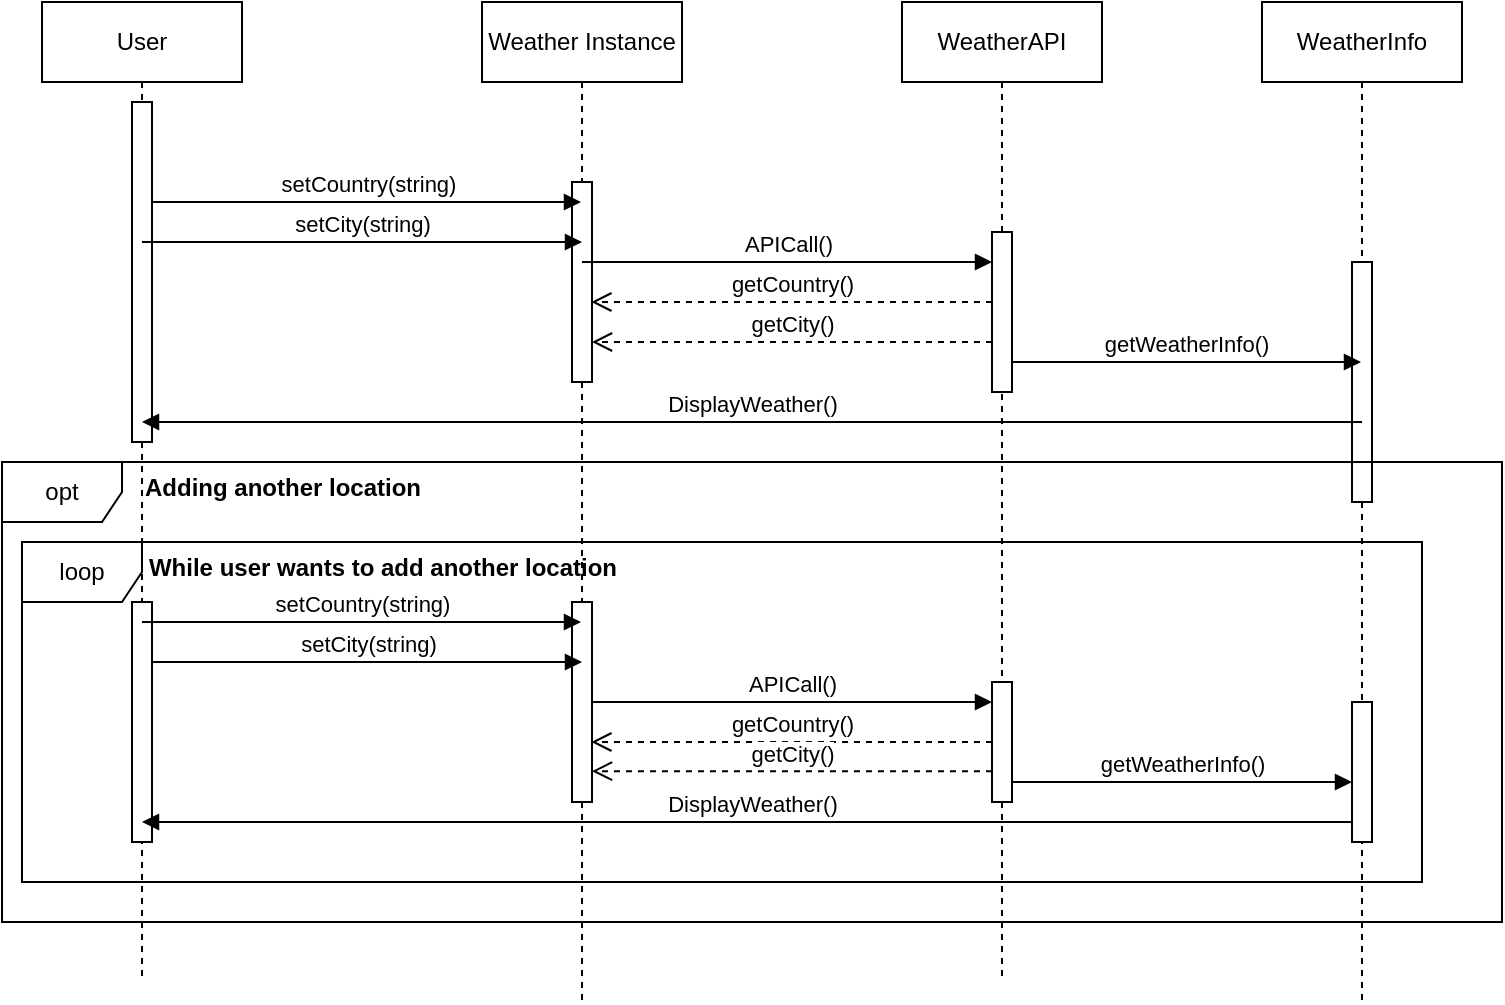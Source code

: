 <mxfile version="23.1.6" type="device">
  <diagram name="Page-1" id="LyI3ZTfjrDgV0c324FgW">
    <mxGraphModel dx="926" dy="493" grid="1" gridSize="10" guides="1" tooltips="1" connect="1" arrows="1" fold="1" page="1" pageScale="1" pageWidth="850" pageHeight="1100" math="0" shadow="0">
      <root>
        <mxCell id="0" />
        <mxCell id="1" parent="0" />
        <mxCell id="0uCkW9EiCuMk-m34vhM_-28" value="User" style="shape=umlLifeline;perimeter=lifelinePerimeter;whiteSpace=wrap;html=1;container=1;dropTarget=0;collapsible=0;recursiveResize=0;outlineConnect=0;portConstraint=eastwest;newEdgeStyle={&quot;curved&quot;:0,&quot;rounded&quot;:0};" vertex="1" parent="1">
          <mxGeometry x="70" y="30" width="100" height="490" as="geometry" />
        </mxCell>
        <mxCell id="0uCkW9EiCuMk-m34vhM_-29" value="" style="html=1;points=[[0,0,0,0,5],[0,1,0,0,-5],[1,0,0,0,5],[1,1,0,0,-5]];perimeter=orthogonalPerimeter;outlineConnect=0;targetShapes=umlLifeline;portConstraint=eastwest;newEdgeStyle={&quot;curved&quot;:0,&quot;rounded&quot;:0};" vertex="1" parent="0uCkW9EiCuMk-m34vhM_-28">
          <mxGeometry x="45" y="50" width="10" height="170" as="geometry" />
        </mxCell>
        <mxCell id="0uCkW9EiCuMk-m34vhM_-30" value="" style="html=1;points=[[0,0,0,0,5],[0,1,0,0,-5],[1,0,0,0,5],[1,1,0,0,-5]];perimeter=orthogonalPerimeter;outlineConnect=0;targetShapes=umlLifeline;portConstraint=eastwest;newEdgeStyle={&quot;curved&quot;:0,&quot;rounded&quot;:0};" vertex="1" parent="0uCkW9EiCuMk-m34vhM_-28">
          <mxGeometry x="45" y="300" width="10" height="120" as="geometry" />
        </mxCell>
        <mxCell id="0uCkW9EiCuMk-m34vhM_-31" value="Weather Instance" style="shape=umlLifeline;perimeter=lifelinePerimeter;whiteSpace=wrap;html=1;container=1;dropTarget=0;collapsible=0;recursiveResize=0;outlineConnect=0;portConstraint=eastwest;newEdgeStyle={&quot;curved&quot;:0,&quot;rounded&quot;:0};" vertex="1" parent="1">
          <mxGeometry x="290" y="30" width="100" height="500" as="geometry" />
        </mxCell>
        <mxCell id="0uCkW9EiCuMk-m34vhM_-32" value="" style="html=1;points=[[0,0,0,0,5],[0,1,0,0,-5],[1,0,0,0,5],[1,1,0,0,-5]];perimeter=orthogonalPerimeter;outlineConnect=0;targetShapes=umlLifeline;portConstraint=eastwest;newEdgeStyle={&quot;curved&quot;:0,&quot;rounded&quot;:0};" vertex="1" parent="0uCkW9EiCuMk-m34vhM_-31">
          <mxGeometry x="45" y="90" width="10" height="100" as="geometry" />
        </mxCell>
        <mxCell id="0uCkW9EiCuMk-m34vhM_-33" value="" style="html=1;points=[[0,0,0,0,5],[0,1,0,0,-5],[1,0,0,0,5],[1,1,0,0,-5]];perimeter=orthogonalPerimeter;outlineConnect=0;targetShapes=umlLifeline;portConstraint=eastwest;newEdgeStyle={&quot;curved&quot;:0,&quot;rounded&quot;:0};" vertex="1" parent="0uCkW9EiCuMk-m34vhM_-31">
          <mxGeometry x="45" y="300" width="10" height="100" as="geometry" />
        </mxCell>
        <mxCell id="0uCkW9EiCuMk-m34vhM_-34" value="WeatherAPI" style="shape=umlLifeline;perimeter=lifelinePerimeter;whiteSpace=wrap;html=1;container=1;dropTarget=0;collapsible=0;recursiveResize=0;outlineConnect=0;portConstraint=eastwest;newEdgeStyle={&quot;curved&quot;:0,&quot;rounded&quot;:0};" vertex="1" parent="1">
          <mxGeometry x="500" y="30" width="100" height="490" as="geometry" />
        </mxCell>
        <mxCell id="0uCkW9EiCuMk-m34vhM_-35" value="WeatherInfo" style="shape=umlLifeline;perimeter=lifelinePerimeter;whiteSpace=wrap;html=1;container=1;dropTarget=0;collapsible=0;recursiveResize=0;outlineConnect=0;portConstraint=eastwest;newEdgeStyle={&quot;curved&quot;:0,&quot;rounded&quot;:0};" vertex="1" parent="1">
          <mxGeometry x="680" y="30" width="100" height="500" as="geometry" />
        </mxCell>
        <mxCell id="0uCkW9EiCuMk-m34vhM_-36" value="" style="html=1;points=[[0,0,0,0,5],[0,1,0,0,-5],[1,0,0,0,5],[1,1,0,0,-5]];perimeter=orthogonalPerimeter;outlineConnect=0;targetShapes=umlLifeline;portConstraint=eastwest;newEdgeStyle={&quot;curved&quot;:0,&quot;rounded&quot;:0};" vertex="1" parent="0uCkW9EiCuMk-m34vhM_-35">
          <mxGeometry x="45" y="130" width="10" height="120" as="geometry" />
        </mxCell>
        <mxCell id="0uCkW9EiCuMk-m34vhM_-37" value="setCountry(string)" style="html=1;verticalAlign=bottom;endArrow=block;curved=0;rounded=0;" edge="1" parent="1">
          <mxGeometry width="80" relative="1" as="geometry">
            <mxPoint x="125" y="130" as="sourcePoint" />
            <mxPoint x="339.5" y="130" as="targetPoint" />
          </mxGeometry>
        </mxCell>
        <mxCell id="0uCkW9EiCuMk-m34vhM_-38" value="setCity(string)" style="html=1;verticalAlign=bottom;endArrow=block;curved=0;rounded=0;" edge="1" parent="1">
          <mxGeometry width="80" relative="1" as="geometry">
            <mxPoint x="120" y="150" as="sourcePoint" />
            <mxPoint x="340" y="150" as="targetPoint" />
          </mxGeometry>
        </mxCell>
        <mxCell id="0uCkW9EiCuMk-m34vhM_-39" value="APICall()" style="html=1;verticalAlign=bottom;endArrow=block;curved=0;rounded=0;" edge="1" parent="1">
          <mxGeometry width="80" relative="1" as="geometry">
            <mxPoint x="340" y="160" as="sourcePoint" />
            <mxPoint x="545" y="160" as="targetPoint" />
          </mxGeometry>
        </mxCell>
        <mxCell id="0uCkW9EiCuMk-m34vhM_-40" value="DisplayWeather()" style="html=1;verticalAlign=bottom;endArrow=block;curved=0;rounded=0;" edge="1" parent="1" target="0uCkW9EiCuMk-m34vhM_-28">
          <mxGeometry width="80" relative="1" as="geometry">
            <mxPoint x="730" y="240" as="sourcePoint" />
            <mxPoint x="130" y="230" as="targetPoint" />
          </mxGeometry>
        </mxCell>
        <mxCell id="0uCkW9EiCuMk-m34vhM_-41" value="getWeatherInfo()" style="html=1;verticalAlign=bottom;endArrow=block;curved=0;rounded=0;" edge="1" parent="1" source="0uCkW9EiCuMk-m34vhM_-43" target="0uCkW9EiCuMk-m34vhM_-35">
          <mxGeometry x="-0.003" width="80" relative="1" as="geometry">
            <mxPoint x="550" y="180" as="sourcePoint" />
            <mxPoint x="630" y="180" as="targetPoint" />
            <Array as="points">
              <mxPoint x="680" y="210" />
            </Array>
            <mxPoint as="offset" />
          </mxGeometry>
        </mxCell>
        <mxCell id="0uCkW9EiCuMk-m34vhM_-42" value="" style="html=1;verticalAlign=bottom;endArrow=block;curved=0;rounded=0;" edge="1" parent="1" target="0uCkW9EiCuMk-m34vhM_-43">
          <mxGeometry width="80" relative="1" as="geometry">
            <mxPoint x="550" y="180" as="sourcePoint" />
            <mxPoint x="730" y="180" as="targetPoint" />
          </mxGeometry>
        </mxCell>
        <mxCell id="0uCkW9EiCuMk-m34vhM_-43" value="" style="html=1;points=[[0,0,0,0,5],[0,1,0,0,-5],[1,0,0,0,5],[1,1,0,0,-5]];perimeter=orthogonalPerimeter;outlineConnect=0;targetShapes=umlLifeline;portConstraint=eastwest;newEdgeStyle={&quot;curved&quot;:0,&quot;rounded&quot;:0};" vertex="1" parent="1">
          <mxGeometry x="545" y="145" width="10" height="80" as="geometry" />
        </mxCell>
        <mxCell id="0uCkW9EiCuMk-m34vhM_-44" value="opt" style="shape=umlFrame;whiteSpace=wrap;html=1;pointerEvents=0;" vertex="1" parent="1">
          <mxGeometry x="50" y="260" width="750" height="230" as="geometry" />
        </mxCell>
        <mxCell id="0uCkW9EiCuMk-m34vhM_-45" value="Adding another location" style="text;align=center;fontStyle=1;verticalAlign=middle;spacingLeft=3;spacingRight=3;strokeColor=none;rotatable=0;points=[[0,0.5],[1,0.5]];portConstraint=eastwest;html=1;" vertex="1" parent="1">
          <mxGeometry x="150" y="260" width="80" height="26" as="geometry" />
        </mxCell>
        <mxCell id="0uCkW9EiCuMk-m34vhM_-46" value="loop" style="shape=umlFrame;whiteSpace=wrap;html=1;pointerEvents=0;" vertex="1" parent="1">
          <mxGeometry x="60" y="300" width="700" height="170" as="geometry" />
        </mxCell>
        <mxCell id="0uCkW9EiCuMk-m34vhM_-47" value="While user wants to add another location" style="text;align=center;fontStyle=1;verticalAlign=middle;spacingLeft=3;spacingRight=3;strokeColor=none;rotatable=0;points=[[0,0.5],[1,0.5]];portConstraint=eastwest;html=1;" vertex="1" parent="1">
          <mxGeometry x="200" y="300" width="80" height="26" as="geometry" />
        </mxCell>
        <mxCell id="0uCkW9EiCuMk-m34vhM_-48" value="setCountry(string)" style="html=1;verticalAlign=bottom;endArrow=block;curved=0;rounded=0;" edge="1" parent="1">
          <mxGeometry width="80" relative="1" as="geometry">
            <mxPoint x="120" y="340" as="sourcePoint" />
            <mxPoint x="339.5" y="340" as="targetPoint" />
          </mxGeometry>
        </mxCell>
        <mxCell id="0uCkW9EiCuMk-m34vhM_-49" value="setCity(string)" style="html=1;verticalAlign=bottom;endArrow=block;curved=0;rounded=0;" edge="1" parent="1" source="0uCkW9EiCuMk-m34vhM_-30">
          <mxGeometry x="-0.001" width="80" relative="1" as="geometry">
            <mxPoint x="120" y="360" as="sourcePoint" />
            <mxPoint x="340" y="360" as="targetPoint" />
            <mxPoint as="offset" />
          </mxGeometry>
        </mxCell>
        <mxCell id="0uCkW9EiCuMk-m34vhM_-50" value="APICall()" style="html=1;verticalAlign=bottom;endArrow=block;curved=0;rounded=0;" edge="1" parent="1" source="0uCkW9EiCuMk-m34vhM_-33">
          <mxGeometry width="80" relative="1" as="geometry">
            <mxPoint x="340" y="380" as="sourcePoint" />
            <mxPoint x="545" y="380" as="targetPoint" />
          </mxGeometry>
        </mxCell>
        <mxCell id="0uCkW9EiCuMk-m34vhM_-51" value="getWeatherInfo()" style="html=1;verticalAlign=bottom;endArrow=block;curved=0;rounded=0;" edge="1" parent="1">
          <mxGeometry x="-0.003" width="80" relative="1" as="geometry">
            <mxPoint x="555" y="420" as="sourcePoint" />
            <mxPoint x="725" y="420" as="targetPoint" />
            <mxPoint as="offset" />
          </mxGeometry>
        </mxCell>
        <mxCell id="0uCkW9EiCuMk-m34vhM_-52" value="DisplayWeather()" style="html=1;verticalAlign=bottom;endArrow=block;curved=0;rounded=0;" edge="1" parent="1">
          <mxGeometry width="80" relative="1" as="geometry">
            <mxPoint x="730" y="440" as="sourcePoint" />
            <mxPoint x="120" y="440" as="targetPoint" />
          </mxGeometry>
        </mxCell>
        <mxCell id="0uCkW9EiCuMk-m34vhM_-53" value="" style="html=1;points=[[0,0,0,0,5],[0,1,0,0,-5],[1,0,0,0,5],[1,1,0,0,-5]];perimeter=orthogonalPerimeter;outlineConnect=0;targetShapes=umlLifeline;portConstraint=eastwest;newEdgeStyle={&quot;curved&quot;:0,&quot;rounded&quot;:0};" vertex="1" parent="1">
          <mxGeometry x="725" y="380" width="10" height="70" as="geometry" />
        </mxCell>
        <mxCell id="0uCkW9EiCuMk-m34vhM_-54" value="" style="html=1;points=[[0,0,0,0,5],[0,1,0,0,-5],[1,0,0,0,5],[1,1,0,0,-5]];perimeter=orthogonalPerimeter;outlineConnect=0;targetShapes=umlLifeline;portConstraint=eastwest;newEdgeStyle={&quot;curved&quot;:0,&quot;rounded&quot;:0};" vertex="1" parent="1">
          <mxGeometry x="545" y="370" width="10" height="60" as="geometry" />
        </mxCell>
        <mxCell id="0uCkW9EiCuMk-m34vhM_-55" value="getCountry()" style="html=1;verticalAlign=bottom;endArrow=open;dashed=1;endSize=8;curved=0;rounded=0;" edge="1" parent="1">
          <mxGeometry relative="1" as="geometry">
            <mxPoint x="545" y="180" as="sourcePoint" />
            <mxPoint x="344.667" y="180" as="targetPoint" />
          </mxGeometry>
        </mxCell>
        <mxCell id="0uCkW9EiCuMk-m34vhM_-56" value="getCity()" style="html=1;verticalAlign=bottom;endArrow=open;dashed=1;endSize=8;curved=0;rounded=0;" edge="1" parent="1">
          <mxGeometry relative="1" as="geometry">
            <mxPoint x="545" y="200" as="sourcePoint" />
            <mxPoint x="345" y="200" as="targetPoint" />
          </mxGeometry>
        </mxCell>
        <mxCell id="0uCkW9EiCuMk-m34vhM_-57" value="getCountry()" style="html=1;verticalAlign=bottom;endArrow=open;dashed=1;endSize=8;curved=0;rounded=0;" edge="1" parent="1">
          <mxGeometry relative="1" as="geometry">
            <mxPoint x="545" y="400.0" as="sourcePoint" />
            <mxPoint x="344.667" y="400.0" as="targetPoint" />
          </mxGeometry>
        </mxCell>
        <mxCell id="0uCkW9EiCuMk-m34vhM_-58" value="getCity()" style="html=1;verticalAlign=bottom;endArrow=open;dashed=1;endSize=8;curved=0;rounded=0;" edge="1" parent="1">
          <mxGeometry relative="1" as="geometry">
            <mxPoint x="545" y="414.58" as="sourcePoint" />
            <mxPoint x="345" y="414.58" as="targetPoint" />
            <mxPoint as="offset" />
          </mxGeometry>
        </mxCell>
      </root>
    </mxGraphModel>
  </diagram>
</mxfile>

